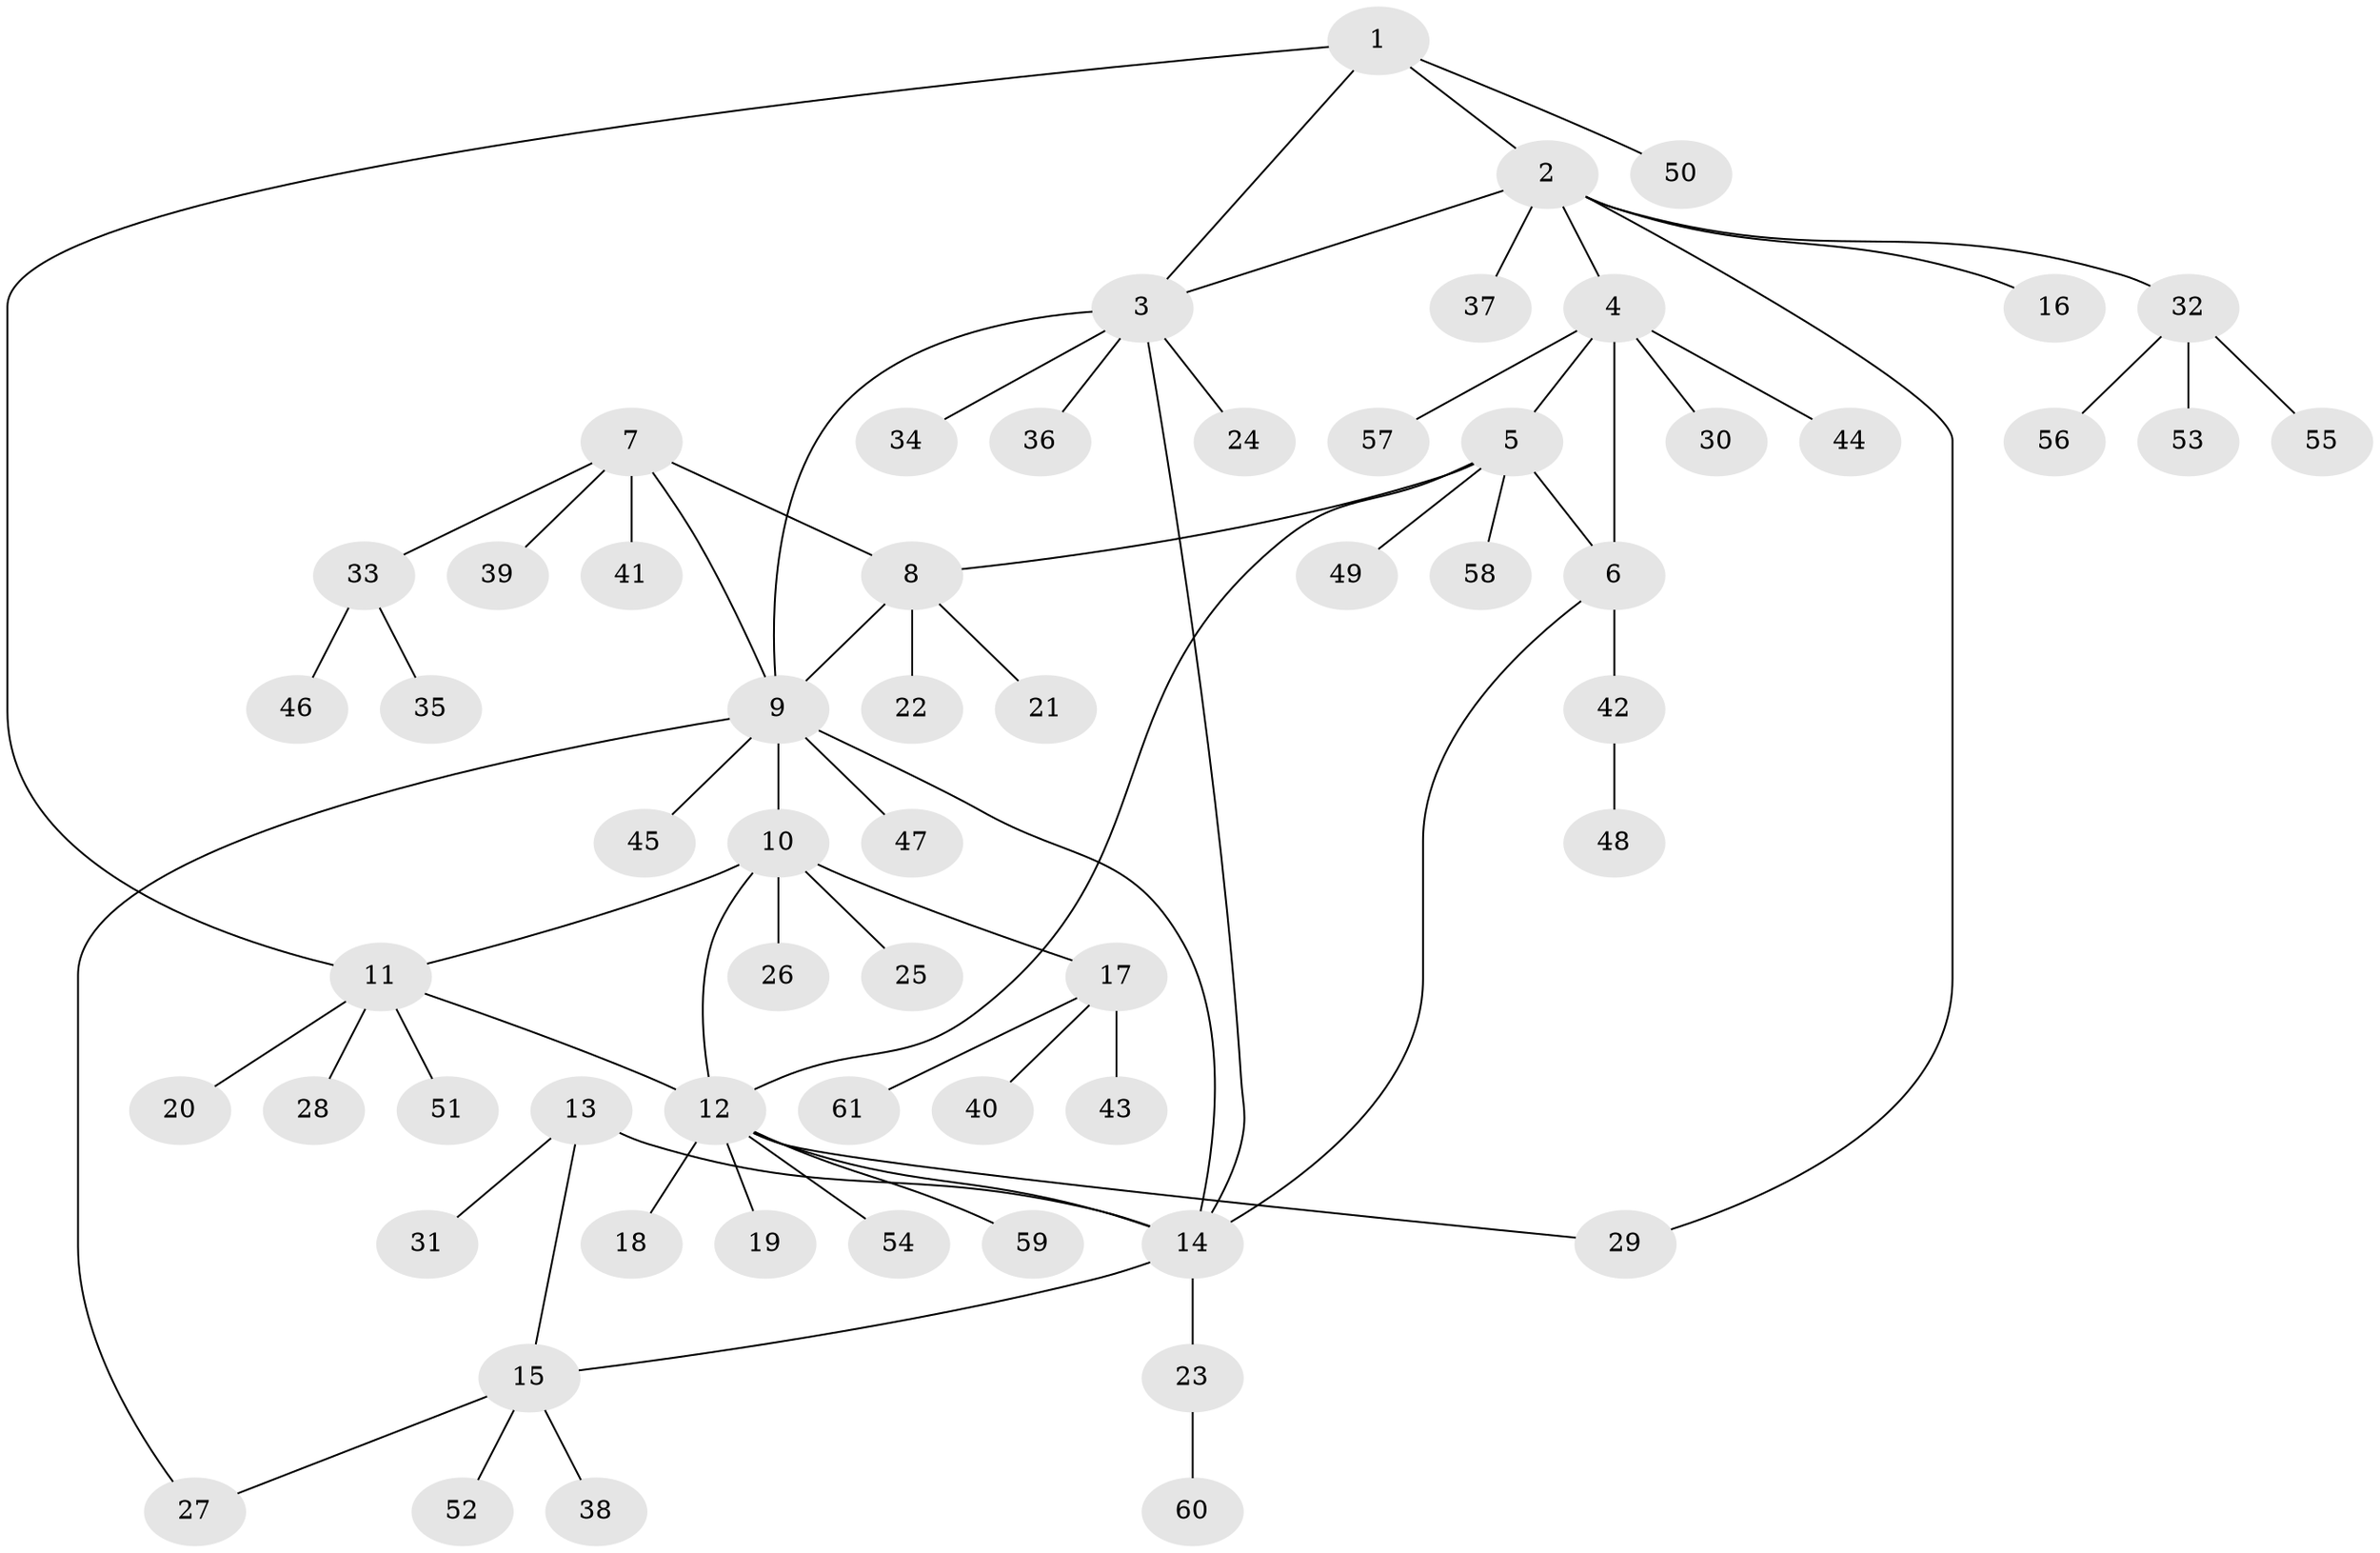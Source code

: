 // Generated by graph-tools (version 1.1) at 2025/11/02/27/25 16:11:35]
// undirected, 61 vertices, 73 edges
graph export_dot {
graph [start="1"]
  node [color=gray90,style=filled];
  1;
  2;
  3;
  4;
  5;
  6;
  7;
  8;
  9;
  10;
  11;
  12;
  13;
  14;
  15;
  16;
  17;
  18;
  19;
  20;
  21;
  22;
  23;
  24;
  25;
  26;
  27;
  28;
  29;
  30;
  31;
  32;
  33;
  34;
  35;
  36;
  37;
  38;
  39;
  40;
  41;
  42;
  43;
  44;
  45;
  46;
  47;
  48;
  49;
  50;
  51;
  52;
  53;
  54;
  55;
  56;
  57;
  58;
  59;
  60;
  61;
  1 -- 2;
  1 -- 3;
  1 -- 11;
  1 -- 50;
  2 -- 3;
  2 -- 4;
  2 -- 16;
  2 -- 29;
  2 -- 32;
  2 -- 37;
  3 -- 9;
  3 -- 14;
  3 -- 24;
  3 -- 34;
  3 -- 36;
  4 -- 5;
  4 -- 6;
  4 -- 30;
  4 -- 44;
  4 -- 57;
  5 -- 6;
  5 -- 8;
  5 -- 12;
  5 -- 49;
  5 -- 58;
  6 -- 14;
  6 -- 42;
  7 -- 8;
  7 -- 9;
  7 -- 33;
  7 -- 39;
  7 -- 41;
  8 -- 9;
  8 -- 21;
  8 -- 22;
  9 -- 10;
  9 -- 14;
  9 -- 27;
  9 -- 45;
  9 -- 47;
  10 -- 11;
  10 -- 12;
  10 -- 17;
  10 -- 25;
  10 -- 26;
  11 -- 12;
  11 -- 20;
  11 -- 28;
  11 -- 51;
  12 -- 14;
  12 -- 18;
  12 -- 19;
  12 -- 29;
  12 -- 54;
  12 -- 59;
  13 -- 14;
  13 -- 15;
  13 -- 31;
  14 -- 15;
  14 -- 23;
  15 -- 27;
  15 -- 38;
  15 -- 52;
  17 -- 40;
  17 -- 43;
  17 -- 61;
  23 -- 60;
  32 -- 53;
  32 -- 55;
  32 -- 56;
  33 -- 35;
  33 -- 46;
  42 -- 48;
}
